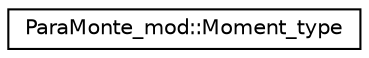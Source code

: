 digraph "Graphical Class Hierarchy"
{
 // LATEX_PDF_SIZE
  edge [fontname="Helvetica",fontsize="10",labelfontname="Helvetica",labelfontsize="10"];
  node [fontname="Helvetica",fontsize="10",shape=record];
  rankdir="LR";
  Node0 [label="ParaMonte_mod::Moment_type",height=0.2,width=0.4,color="black", fillcolor="white", style="filled",URL="$structParaMonte__mod_1_1Moment__type.html",tooltip="The derived type containing the statistical moments of the objective function."];
}
